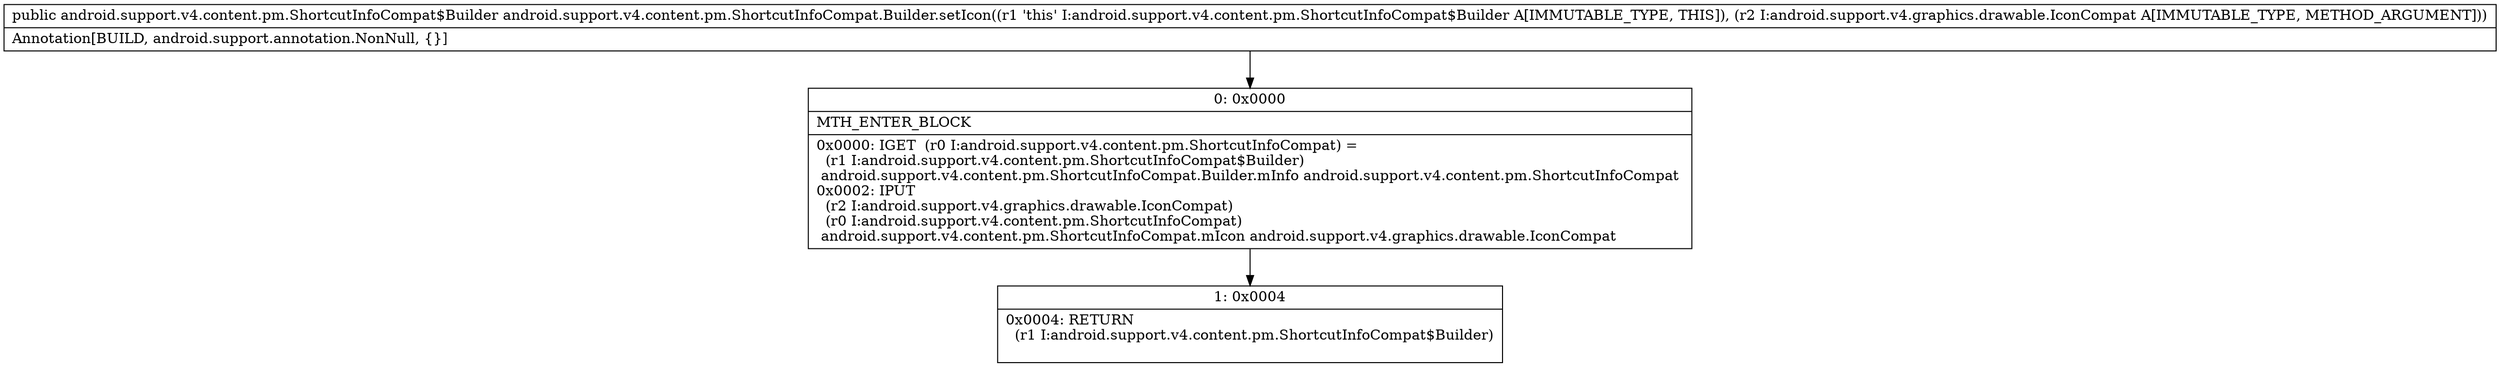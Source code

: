 digraph "CFG forandroid.support.v4.content.pm.ShortcutInfoCompat.Builder.setIcon(Landroid\/support\/v4\/graphics\/drawable\/IconCompat;)Landroid\/support\/v4\/content\/pm\/ShortcutInfoCompat$Builder;" {
Node_0 [shape=record,label="{0\:\ 0x0000|MTH_ENTER_BLOCK\l|0x0000: IGET  (r0 I:android.support.v4.content.pm.ShortcutInfoCompat) = \l  (r1 I:android.support.v4.content.pm.ShortcutInfoCompat$Builder)\l android.support.v4.content.pm.ShortcutInfoCompat.Builder.mInfo android.support.v4.content.pm.ShortcutInfoCompat \l0x0002: IPUT  \l  (r2 I:android.support.v4.graphics.drawable.IconCompat)\l  (r0 I:android.support.v4.content.pm.ShortcutInfoCompat)\l android.support.v4.content.pm.ShortcutInfoCompat.mIcon android.support.v4.graphics.drawable.IconCompat \l}"];
Node_1 [shape=record,label="{1\:\ 0x0004|0x0004: RETURN  \l  (r1 I:android.support.v4.content.pm.ShortcutInfoCompat$Builder)\l \l}"];
MethodNode[shape=record,label="{public android.support.v4.content.pm.ShortcutInfoCompat$Builder android.support.v4.content.pm.ShortcutInfoCompat.Builder.setIcon((r1 'this' I:android.support.v4.content.pm.ShortcutInfoCompat$Builder A[IMMUTABLE_TYPE, THIS]), (r2 I:android.support.v4.graphics.drawable.IconCompat A[IMMUTABLE_TYPE, METHOD_ARGUMENT]))  | Annotation[BUILD, android.support.annotation.NonNull, \{\}]\l}"];
MethodNode -> Node_0;
Node_0 -> Node_1;
}

